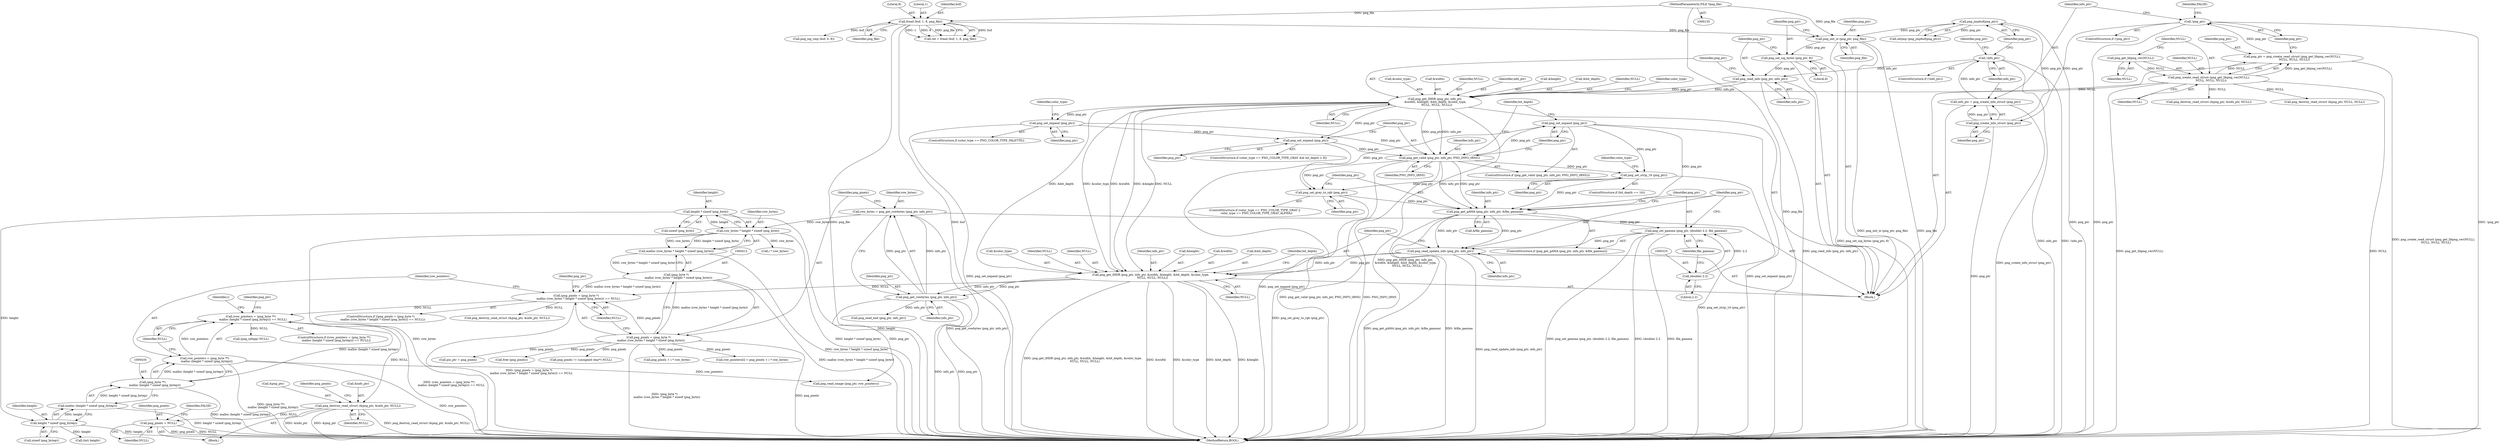 digraph "0_Android_9d4853418ab2f754c2b63e091c29c5529b8b86ca_157@API" {
"1000443" [label="(Call,png_destroy_read_struct (&png_ptr, &info_ptr, NULL))"];
"1000431" [label="(Call,(row_pointers = (png_byte **)\n     malloc (height * sizeof (png_bytep))) == NULL)"];
"1000432" [label="(Call,row_pointers = (png_byte **)\n     malloc (height * sizeof (png_bytep)))"];
"1000434" [label="(Call,(png_byte **)\n     malloc (height * sizeof (png_bytep)))"];
"1000436" [label="(Call,malloc (height * sizeof (png_bytep)))"];
"1000437" [label="(Call,height * sizeof (png_bytep))"];
"1000416" [label="(Call,height * sizeof (png_byte))"];
"1000408" [label="(Call,(png_pixels = (png_byte *)\n     malloc (row_bytes * height * sizeof (png_byte))) == NULL)"];
"1000409" [label="(Call,png_pixels = (png_byte *)\n     malloc (row_bytes * height * sizeof (png_byte)))"];
"1000411" [label="(Call,(png_byte *)\n     malloc (row_bytes * height * sizeof (png_byte)))"];
"1000413" [label="(Call,malloc (row_bytes * height * sizeof (png_byte)))"];
"1000414" [label="(Call,row_bytes * height * sizeof (png_byte))"];
"1000402" [label="(Call,row_bytes = png_get_rowbytes (png_ptr, info_ptr))"];
"1000404" [label="(Call,png_get_rowbytes (png_ptr, info_ptr))"];
"1000316" [label="(Call,png_get_IHDR (png_ptr, info_ptr, &width, &height, &bit_depth, &color_type,\n    NULL, NULL, NULL))"];
"1000313" [label="(Call,png_read_update_info (png_ptr, info_ptr))"];
"1000302" [label="(Call,png_get_gAMA (png_ptr, info_ptr, &file_gamma))"];
"1000283" [label="(Call,png_set_expand (png_ptr))"];
"1000279" [label="(Call,png_get_valid (png_ptr, info_ptr, PNG_INFO_tRNS))"];
"1000266" [label="(Call,png_set_expand (png_ptr))"];
"1000248" [label="(Call,png_get_IHDR (png_ptr, info_ptr,\n &width, &height, &bit_depth, &color_type,\n    NULL, NULL, NULL))"];
"1000245" [label="(Call,png_read_info (png_ptr, info_ptr))"];
"1000242" [label="(Call,png_set_sig_bytes (png_ptr, 8))"];
"1000239" [label="(Call,png_init_io (png_ptr, png_file))"];
"1000228" [label="(Call,png_jmpbuf(png_ptr))"];
"1000213" [label="(Call,png_create_info_struct (png_ptr))"];
"1000207" [label="(Call,!png_ptr)"];
"1000198" [label="(Call,png_ptr = png_create_read_struct (png_get_libpng_ver(NULL),\n     NULL, NULL, NULL))"];
"1000200" [label="(Call,png_create_read_struct (png_get_libpng_ver(NULL),\n     NULL, NULL, NULL))"];
"1000201" [label="(Call,png_get_libpng_ver(NULL))"];
"1000177" [label="(Call,fread (buf, 1, 8, png_file))"];
"1000136" [label="(MethodParameterIn,FILE *png_file)"];
"1000216" [label="(Call,!info_ptr)"];
"1000211" [label="(Call,info_ptr = png_create_info_struct (png_ptr))"];
"1000276" [label="(Call,png_set_expand (png_ptr))"];
"1000299" [label="(Call,png_set_gray_to_rgb (png_ptr))"];
"1000289" [label="(Call,png_set_strip_16 (png_ptr))"];
"1000307" [label="(Call,png_set_gamma (png_ptr, (double) 2.2, file_gamma))"];
"1000309" [label="(Call,(double) 2.2)"];
"1000451" [label="(Call,png_pixels = NULL)"];
"1000249" [label="(Identifier,png_ptr)"];
"1000453" [label="(Identifier,NULL)"];
"1000308" [label="(Identifier,png_ptr)"];
"1000199" [label="(Identifier,png_ptr)"];
"1000243" [label="(Identifier,png_ptr)"];
"1000402" [label="(Call,row_bytes = png_get_rowbytes (png_ptr, info_ptr))"];
"1000180" [label="(Literal,8)"];
"1000449" [label="(Call,free (png_pixels))"];
"1000451" [label="(Call,png_pixels = NULL)"];
"1000207" [label="(Call,!png_ptr)"];
"1000304" [label="(Identifier,info_ptr)"];
"1000487" [label="(Call,(png_infopp) NULL)"];
"1000175" [label="(Call,ret = fread (buf, 1, 8, png_file))"];
"1000313" [label="(Call,png_read_update_info (png_ptr, info_ptr))"];
"1000415" [label="(Identifier,row_bytes)"];
"1000403" [label="(Identifier,row_bytes)"];
"1000271" [label="(Identifier,color_type)"];
"1000444" [label="(Call,&png_ptr)"];
"1000436" [label="(Call,malloc (height * sizeof (png_bytep)))"];
"1000314" [label="(Identifier,png_ptr)"];
"1000309" [label="(Call,(double) 2.2)"];
"1000290" [label="(Identifier,png_ptr)"];
"1000433" [label="(Identifier,row_pointers)"];
"1000285" [label="(ControlStructure,if (bit_depth == 16))"];
"1000307" [label="(Call,png_set_gamma (png_ptr, (double) 2.2, file_gamma))"];
"1000206" [label="(ControlStructure,if (!png_ptr))"];
"1000418" [label="(Call,sizeof (png_byte))"];
"1000479" [label="(Call,png_read_end (png_ptr, info_ptr))"];
"1000437" [label="(Call,height * sizeof (png_bytep))"];
"1000277" [label="(Identifier,png_ptr)"];
"1000455" [label="(Identifier,FALSE)"];
"1000204" [label="(Identifier,NULL)"];
"1000302" [label="(Call,png_get_gAMA (png_ptr, info_ptr, &file_gamma))"];
"1000405" [label="(Identifier,png_ptr)"];
"1000179" [label="(Literal,1)"];
"1000136" [label="(MethodParameterIn,FILE *png_file)"];
"1000266" [label="(Call,png_set_expand (png_ptr))"];
"1000212" [label="(Identifier,info_ptr)"];
"1000205" [label="(Identifier,NULL)"];
"1000413" [label="(Call,malloc (row_bytes * height * sizeof (png_byte)))"];
"1000253" [label="(Call,&height)"];
"1000311" [label="(Literal,2.2)"];
"1000178" [label="(Identifier,buf)"];
"1000319" [label="(Call,&width)"];
"1000255" [label="(Call,&bit_depth)"];
"1000422" [label="(Call,png_destroy_read_struct (&png_ptr, &info_ptr, NULL))"];
"1000323" [label="(Call,&bit_depth)"];
"1000432" [label="(Call,row_pointers = (png_byte **)\n     malloc (height * sizeof (png_bytep)))"];
"1000434" [label="(Call,(png_byte **)\n     malloc (height * sizeof (png_bytep)))"];
"1000227" [label="(Call,setjmp (png_jmpbuf(png_ptr)))"];
"1000450" [label="(Identifier,png_pixels)"];
"1000200" [label="(Call,png_create_read_struct (png_get_libpng_ver(NULL),\n     NULL, NULL, NULL))"];
"1000216" [label="(Call,!info_ptr)"];
"1000246" [label="(Identifier,png_ptr)"];
"1000231" [label="(Call,png_destroy_read_struct (&png_ptr, &info_ptr, NULL))"];
"1000259" [label="(Identifier,NULL)"];
"1000217" [label="(Identifier,info_ptr)"];
"1000280" [label="(Identifier,png_ptr)"];
"1000201" [label="(Call,png_get_libpng_ver(NULL))"];
"1000329" [label="(Identifier,NULL)"];
"1000430" [label="(ControlStructure,if ((row_pointers = (png_byte **)\n     malloc (height * sizeof (png_bytep))) == NULL))"];
"1000438" [label="(Identifier,height)"];
"1000448" [label="(Identifier,NULL)"];
"1000446" [label="(Call,&info_ptr)"];
"1000417" [label="(Identifier,height)"];
"1000268" [label="(ControlStructure,if (color_type == PNG_COLOR_TYPE_GRAY && bit_depth < 8))"];
"1000312" [label="(Identifier,file_gamma)"];
"1000439" [label="(Call,sizeof (png_bytep))"];
"1000443" [label="(Call,png_destroy_read_struct (&png_ptr, &info_ptr, NULL))"];
"1000279" [label="(Call,png_get_valid (png_ptr, info_ptr, PNG_INFO_tRNS))"];
"1000244" [label="(Literal,8)"];
"1000332" [label="(Identifier,bit_depth)"];
"1000315" [label="(Identifier,info_ptr)"];
"1000299" [label="(Call,png_set_gray_to_rgb (png_ptr))"];
"1000221" [label="(Identifier,png_ptr)"];
"1000264" [label="(Identifier,color_type)"];
"1000325" [label="(Call,&color_type)"];
"1000240" [label="(Identifier,png_ptr)"];
"1000141" [label="(Block,)"];
"1000431" [label="(Call,(row_pointers = (png_byte **)\n     malloc (height * sizeof (png_bytep))) == NULL)"];
"1000328" [label="(Identifier,NULL)"];
"1000407" [label="(ControlStructure,if ((png_pixels = (png_byte *)\n     malloc (row_bytes * height * sizeof (png_byte))) == NULL))"];
"1000276" [label="(Call,png_set_expand (png_ptr))"];
"1000300" [label="(Identifier,png_ptr)"];
"1000190" [label="(Call,png_sig_cmp (buf, 0, 8))"];
"1000411" [label="(Call,(png_byte *)\n     malloc (row_bytes * height * sizeof (png_byte)))"];
"1000408" [label="(Call,(png_pixels = (png_byte *)\n     malloc (row_bytes * height * sizeof (png_byte))) == NULL)"];
"1000208" [label="(Identifier,png_ptr)"];
"1000257" [label="(Call,&color_type)"];
"1000211" [label="(Call,info_ptr = png_create_info_struct (png_ptr))"];
"1000406" [label="(Identifier,info_ptr)"];
"1000241" [label="(Identifier,png_file)"];
"1000294" [label="(Identifier,color_type)"];
"1000198" [label="(Call,png_ptr = png_create_read_struct (png_get_libpng_ver(NULL),\n     NULL, NULL, NULL))"];
"1000239" [label="(Call,png_init_io (png_ptr, png_file))"];
"1000210" [label="(Identifier,FALSE)"];
"1000317" [label="(Identifier,png_ptr)"];
"1000442" [label="(Block,)"];
"1000214" [label="(Identifier,png_ptr)"];
"1000203" [label="(Identifier,NULL)"];
"1000177" [label="(Call,fread (buf, 1, 8, png_file))"];
"1000462" [label="(Call,(int) height)"];
"1000316" [label="(Call,png_get_IHDR (png_ptr, info_ptr, &width, &height, &bit_depth, &color_type,\n    NULL, NULL, NULL))"];
"1000202" [label="(Identifier,NULL)"];
"1000248" [label="(Call,png_get_IHDR (png_ptr, info_ptr,\n &width, &height, &bit_depth, &color_type,\n    NULL, NULL, NULL))"];
"1000305" [label="(Call,&file_gamma)"];
"1000420" [label="(Identifier,NULL)"];
"1000773" [label="(Call,png_pixels != (unsigned char*) NULL)"];
"1000327" [label="(Identifier,NULL)"];
"1000452" [label="(Identifier,png_pixels)"];
"1000471" [label="(Call,png_pixels + i * row_bytes)"];
"1000283" [label="(Call,png_set_expand (png_ptr))"];
"1000247" [label="(Identifier,info_ptr)"];
"1000476" [label="(Call,png_read_image (png_ptr, row_pointers))"];
"1000219" [label="(Call,png_destroy_read_struct (&png_ptr, NULL, NULL))"];
"1000410" [label="(Identifier,png_pixels)"];
"1000267" [label="(Identifier,png_ptr)"];
"1000291" [label="(ControlStructure,if (color_type == PNG_COLOR_TYPE_GRAY ||\n    color_type == PNG_COLOR_TYPE_GRAY_ALPHA))"];
"1000303" [label="(Identifier,png_ptr)"];
"1000278" [label="(ControlStructure,if (png_get_valid (png_ptr, info_ptr, PNG_INFO_tRNS)))"];
"1000242" [label="(Call,png_set_sig_bytes (png_ptr, 8))"];
"1000251" [label="(Call,&width)"];
"1000284" [label="(Identifier,png_ptr)"];
"1000213" [label="(Call,png_create_info_struct (png_ptr))"];
"1000424" [label="(Identifier,png_ptr)"];
"1000260" [label="(Identifier,NULL)"];
"1000262" [label="(ControlStructure,if (color_type == PNG_COLOR_TYPE_PALETTE))"];
"1000301" [label="(ControlStructure,if (png_get_gAMA (png_ptr, info_ptr, &file_gamma)))"];
"1000441" [label="(Identifier,NULL)"];
"1000318" [label="(Identifier,info_ptr)"];
"1000281" [label="(Identifier,info_ptr)"];
"1000282" [label="(Identifier,PNG_INFO_tRNS)"];
"1000287" [label="(Identifier,bit_depth)"];
"1000467" [label="(Call,row_pointers[i] = png_pixels + i * row_bytes)"];
"1000598" [label="(Call,pix_ptr = png_pixels)"];
"1000228" [label="(Call,png_jmpbuf(png_ptr))"];
"1000289" [label="(Call,png_set_strip_16 (png_ptr))"];
"1000445" [label="(Identifier,png_ptr)"];
"1000458" [label="(Identifier,i)"];
"1000414" [label="(Call,row_bytes * height * sizeof (png_byte))"];
"1000261" [label="(Identifier,NULL)"];
"1000404" [label="(Call,png_get_rowbytes (png_ptr, info_ptr))"];
"1000321" [label="(Call,&height)"];
"1000245" [label="(Call,png_read_info (png_ptr, info_ptr))"];
"1000181" [label="(Identifier,png_file)"];
"1000250" [label="(Identifier,info_ptr)"];
"1000782" [label="(MethodReturn,BOOL)"];
"1000416" [label="(Call,height * sizeof (png_byte))"];
"1000473" [label="(Call,i * row_bytes)"];
"1000409" [label="(Call,png_pixels = (png_byte *)\n     malloc (row_bytes * height * sizeof (png_byte)))"];
"1000215" [label="(ControlStructure,if (!info_ptr))"];
"1000229" [label="(Identifier,png_ptr)"];
"1000443" -> "1000442"  [label="AST: "];
"1000443" -> "1000448"  [label="CFG: "];
"1000444" -> "1000443"  [label="AST: "];
"1000446" -> "1000443"  [label="AST: "];
"1000448" -> "1000443"  [label="AST: "];
"1000450" -> "1000443"  [label="CFG: "];
"1000443" -> "1000782"  [label="DDG: png_destroy_read_struct (&png_ptr, &info_ptr, NULL)"];
"1000443" -> "1000782"  [label="DDG: &info_ptr"];
"1000443" -> "1000782"  [label="DDG: &png_ptr"];
"1000431" -> "1000443"  [label="DDG: NULL"];
"1000443" -> "1000451"  [label="DDG: NULL"];
"1000431" -> "1000430"  [label="AST: "];
"1000431" -> "1000441"  [label="CFG: "];
"1000432" -> "1000431"  [label="AST: "];
"1000441" -> "1000431"  [label="AST: "];
"1000445" -> "1000431"  [label="CFG: "];
"1000458" -> "1000431"  [label="CFG: "];
"1000431" -> "1000782"  [label="DDG: (row_pointers = (png_byte **)\n     malloc (height * sizeof (png_bytep))) == NULL"];
"1000432" -> "1000431"  [label="DDG: row_pointers"];
"1000434" -> "1000431"  [label="DDG: malloc (height * sizeof (png_bytep))"];
"1000408" -> "1000431"  [label="DDG: NULL"];
"1000431" -> "1000487"  [label="DDG: NULL"];
"1000432" -> "1000434"  [label="CFG: "];
"1000433" -> "1000432"  [label="AST: "];
"1000434" -> "1000432"  [label="AST: "];
"1000441" -> "1000432"  [label="CFG: "];
"1000432" -> "1000782"  [label="DDG: (png_byte **)\n     malloc (height * sizeof (png_bytep))"];
"1000432" -> "1000782"  [label="DDG: row_pointers"];
"1000434" -> "1000432"  [label="DDG: malloc (height * sizeof (png_bytep))"];
"1000432" -> "1000476"  [label="DDG: row_pointers"];
"1000434" -> "1000436"  [label="CFG: "];
"1000435" -> "1000434"  [label="AST: "];
"1000436" -> "1000434"  [label="AST: "];
"1000434" -> "1000782"  [label="DDG: malloc (height * sizeof (png_bytep))"];
"1000436" -> "1000434"  [label="DDG: height * sizeof (png_bytep)"];
"1000436" -> "1000437"  [label="CFG: "];
"1000437" -> "1000436"  [label="AST: "];
"1000436" -> "1000782"  [label="DDG: height * sizeof (png_bytep)"];
"1000437" -> "1000436"  [label="DDG: height"];
"1000437" -> "1000439"  [label="CFG: "];
"1000438" -> "1000437"  [label="AST: "];
"1000439" -> "1000437"  [label="AST: "];
"1000437" -> "1000782"  [label="DDG: height"];
"1000416" -> "1000437"  [label="DDG: height"];
"1000437" -> "1000462"  [label="DDG: height"];
"1000416" -> "1000414"  [label="AST: "];
"1000416" -> "1000418"  [label="CFG: "];
"1000417" -> "1000416"  [label="AST: "];
"1000418" -> "1000416"  [label="AST: "];
"1000414" -> "1000416"  [label="CFG: "];
"1000416" -> "1000782"  [label="DDG: height"];
"1000416" -> "1000414"  [label="DDG: height"];
"1000408" -> "1000407"  [label="AST: "];
"1000408" -> "1000420"  [label="CFG: "];
"1000409" -> "1000408"  [label="AST: "];
"1000420" -> "1000408"  [label="AST: "];
"1000424" -> "1000408"  [label="CFG: "];
"1000433" -> "1000408"  [label="CFG: "];
"1000408" -> "1000782"  [label="DDG: (png_pixels = (png_byte *)\n     malloc (row_bytes * height * sizeof (png_byte))) == NULL"];
"1000409" -> "1000408"  [label="DDG: png_pixels"];
"1000411" -> "1000408"  [label="DDG: malloc (row_bytes * height * sizeof (png_byte))"];
"1000316" -> "1000408"  [label="DDG: NULL"];
"1000408" -> "1000422"  [label="DDG: NULL"];
"1000409" -> "1000411"  [label="CFG: "];
"1000410" -> "1000409"  [label="AST: "];
"1000411" -> "1000409"  [label="AST: "];
"1000420" -> "1000409"  [label="CFG: "];
"1000409" -> "1000782"  [label="DDG: (png_byte *)\n     malloc (row_bytes * height * sizeof (png_byte))"];
"1000409" -> "1000782"  [label="DDG: png_pixels"];
"1000411" -> "1000409"  [label="DDG: malloc (row_bytes * height * sizeof (png_byte))"];
"1000409" -> "1000449"  [label="DDG: png_pixels"];
"1000409" -> "1000467"  [label="DDG: png_pixels"];
"1000409" -> "1000471"  [label="DDG: png_pixels"];
"1000409" -> "1000598"  [label="DDG: png_pixels"];
"1000409" -> "1000773"  [label="DDG: png_pixels"];
"1000411" -> "1000413"  [label="CFG: "];
"1000412" -> "1000411"  [label="AST: "];
"1000413" -> "1000411"  [label="AST: "];
"1000411" -> "1000782"  [label="DDG: malloc (row_bytes * height * sizeof (png_byte))"];
"1000413" -> "1000411"  [label="DDG: row_bytes * height * sizeof (png_byte)"];
"1000413" -> "1000414"  [label="CFG: "];
"1000414" -> "1000413"  [label="AST: "];
"1000413" -> "1000782"  [label="DDG: row_bytes * height * sizeof (png_byte)"];
"1000414" -> "1000413"  [label="DDG: row_bytes"];
"1000414" -> "1000413"  [label="DDG: height * sizeof (png_byte)"];
"1000415" -> "1000414"  [label="AST: "];
"1000414" -> "1000782"  [label="DDG: height * sizeof (png_byte)"];
"1000414" -> "1000782"  [label="DDG: row_bytes"];
"1000402" -> "1000414"  [label="DDG: row_bytes"];
"1000414" -> "1000473"  [label="DDG: row_bytes"];
"1000402" -> "1000141"  [label="AST: "];
"1000402" -> "1000404"  [label="CFG: "];
"1000403" -> "1000402"  [label="AST: "];
"1000404" -> "1000402"  [label="AST: "];
"1000410" -> "1000402"  [label="CFG: "];
"1000402" -> "1000782"  [label="DDG: png_get_rowbytes (png_ptr, info_ptr)"];
"1000404" -> "1000402"  [label="DDG: png_ptr"];
"1000404" -> "1000402"  [label="DDG: info_ptr"];
"1000404" -> "1000406"  [label="CFG: "];
"1000405" -> "1000404"  [label="AST: "];
"1000406" -> "1000404"  [label="AST: "];
"1000404" -> "1000782"  [label="DDG: png_ptr"];
"1000404" -> "1000782"  [label="DDG: info_ptr"];
"1000316" -> "1000404"  [label="DDG: png_ptr"];
"1000316" -> "1000404"  [label="DDG: info_ptr"];
"1000404" -> "1000476"  [label="DDG: png_ptr"];
"1000404" -> "1000479"  [label="DDG: info_ptr"];
"1000316" -> "1000141"  [label="AST: "];
"1000316" -> "1000329"  [label="CFG: "];
"1000317" -> "1000316"  [label="AST: "];
"1000318" -> "1000316"  [label="AST: "];
"1000319" -> "1000316"  [label="AST: "];
"1000321" -> "1000316"  [label="AST: "];
"1000323" -> "1000316"  [label="AST: "];
"1000325" -> "1000316"  [label="AST: "];
"1000327" -> "1000316"  [label="AST: "];
"1000328" -> "1000316"  [label="AST: "];
"1000329" -> "1000316"  [label="AST: "];
"1000332" -> "1000316"  [label="CFG: "];
"1000316" -> "1000782"  [label="DDG: png_get_IHDR (png_ptr, info_ptr, &width, &height, &bit_depth, &color_type,\n    NULL, NULL, NULL)"];
"1000316" -> "1000782"  [label="DDG: &width"];
"1000316" -> "1000782"  [label="DDG: &color_type"];
"1000316" -> "1000782"  [label="DDG: &bit_depth"];
"1000316" -> "1000782"  [label="DDG: &height"];
"1000313" -> "1000316"  [label="DDG: png_ptr"];
"1000313" -> "1000316"  [label="DDG: info_ptr"];
"1000248" -> "1000316"  [label="DDG: &width"];
"1000248" -> "1000316"  [label="DDG: &height"];
"1000248" -> "1000316"  [label="DDG: &bit_depth"];
"1000248" -> "1000316"  [label="DDG: &color_type"];
"1000248" -> "1000316"  [label="DDG: NULL"];
"1000313" -> "1000141"  [label="AST: "];
"1000313" -> "1000315"  [label="CFG: "];
"1000314" -> "1000313"  [label="AST: "];
"1000315" -> "1000313"  [label="AST: "];
"1000317" -> "1000313"  [label="CFG: "];
"1000313" -> "1000782"  [label="DDG: png_read_update_info (png_ptr, info_ptr)"];
"1000302" -> "1000313"  [label="DDG: png_ptr"];
"1000302" -> "1000313"  [label="DDG: info_ptr"];
"1000307" -> "1000313"  [label="DDG: png_ptr"];
"1000302" -> "1000301"  [label="AST: "];
"1000302" -> "1000305"  [label="CFG: "];
"1000303" -> "1000302"  [label="AST: "];
"1000304" -> "1000302"  [label="AST: "];
"1000305" -> "1000302"  [label="AST: "];
"1000308" -> "1000302"  [label="CFG: "];
"1000314" -> "1000302"  [label="CFG: "];
"1000302" -> "1000782"  [label="DDG: &file_gamma"];
"1000302" -> "1000782"  [label="DDG: png_get_gAMA (png_ptr, info_ptr, &file_gamma)"];
"1000283" -> "1000302"  [label="DDG: png_ptr"];
"1000299" -> "1000302"  [label="DDG: png_ptr"];
"1000289" -> "1000302"  [label="DDG: png_ptr"];
"1000279" -> "1000302"  [label="DDG: png_ptr"];
"1000279" -> "1000302"  [label="DDG: info_ptr"];
"1000302" -> "1000307"  [label="DDG: png_ptr"];
"1000283" -> "1000278"  [label="AST: "];
"1000283" -> "1000284"  [label="CFG: "];
"1000284" -> "1000283"  [label="AST: "];
"1000287" -> "1000283"  [label="CFG: "];
"1000283" -> "1000782"  [label="DDG: png_set_expand (png_ptr)"];
"1000279" -> "1000283"  [label="DDG: png_ptr"];
"1000283" -> "1000289"  [label="DDG: png_ptr"];
"1000283" -> "1000299"  [label="DDG: png_ptr"];
"1000279" -> "1000278"  [label="AST: "];
"1000279" -> "1000282"  [label="CFG: "];
"1000280" -> "1000279"  [label="AST: "];
"1000281" -> "1000279"  [label="AST: "];
"1000282" -> "1000279"  [label="AST: "];
"1000284" -> "1000279"  [label="CFG: "];
"1000287" -> "1000279"  [label="CFG: "];
"1000279" -> "1000782"  [label="DDG: PNG_INFO_tRNS"];
"1000279" -> "1000782"  [label="DDG: png_get_valid (png_ptr, info_ptr, PNG_INFO_tRNS)"];
"1000266" -> "1000279"  [label="DDG: png_ptr"];
"1000276" -> "1000279"  [label="DDG: png_ptr"];
"1000248" -> "1000279"  [label="DDG: png_ptr"];
"1000248" -> "1000279"  [label="DDG: info_ptr"];
"1000279" -> "1000289"  [label="DDG: png_ptr"];
"1000279" -> "1000299"  [label="DDG: png_ptr"];
"1000266" -> "1000262"  [label="AST: "];
"1000266" -> "1000267"  [label="CFG: "];
"1000267" -> "1000266"  [label="AST: "];
"1000271" -> "1000266"  [label="CFG: "];
"1000266" -> "1000782"  [label="DDG: png_set_expand (png_ptr)"];
"1000248" -> "1000266"  [label="DDG: png_ptr"];
"1000266" -> "1000276"  [label="DDG: png_ptr"];
"1000248" -> "1000141"  [label="AST: "];
"1000248" -> "1000261"  [label="CFG: "];
"1000249" -> "1000248"  [label="AST: "];
"1000250" -> "1000248"  [label="AST: "];
"1000251" -> "1000248"  [label="AST: "];
"1000253" -> "1000248"  [label="AST: "];
"1000255" -> "1000248"  [label="AST: "];
"1000257" -> "1000248"  [label="AST: "];
"1000259" -> "1000248"  [label="AST: "];
"1000260" -> "1000248"  [label="AST: "];
"1000261" -> "1000248"  [label="AST: "];
"1000264" -> "1000248"  [label="CFG: "];
"1000248" -> "1000782"  [label="DDG: png_get_IHDR (png_ptr, info_ptr,\n &width, &height, &bit_depth, &color_type,\n    NULL, NULL, NULL)"];
"1000245" -> "1000248"  [label="DDG: png_ptr"];
"1000245" -> "1000248"  [label="DDG: info_ptr"];
"1000200" -> "1000248"  [label="DDG: NULL"];
"1000248" -> "1000276"  [label="DDG: png_ptr"];
"1000245" -> "1000141"  [label="AST: "];
"1000245" -> "1000247"  [label="CFG: "];
"1000246" -> "1000245"  [label="AST: "];
"1000247" -> "1000245"  [label="AST: "];
"1000249" -> "1000245"  [label="CFG: "];
"1000245" -> "1000782"  [label="DDG: png_read_info (png_ptr, info_ptr)"];
"1000242" -> "1000245"  [label="DDG: png_ptr"];
"1000216" -> "1000245"  [label="DDG: info_ptr"];
"1000242" -> "1000141"  [label="AST: "];
"1000242" -> "1000244"  [label="CFG: "];
"1000243" -> "1000242"  [label="AST: "];
"1000244" -> "1000242"  [label="AST: "];
"1000246" -> "1000242"  [label="CFG: "];
"1000242" -> "1000782"  [label="DDG: png_set_sig_bytes (png_ptr, 8)"];
"1000239" -> "1000242"  [label="DDG: png_ptr"];
"1000239" -> "1000141"  [label="AST: "];
"1000239" -> "1000241"  [label="CFG: "];
"1000240" -> "1000239"  [label="AST: "];
"1000241" -> "1000239"  [label="AST: "];
"1000243" -> "1000239"  [label="CFG: "];
"1000239" -> "1000782"  [label="DDG: png_init_io (png_ptr, png_file)"];
"1000239" -> "1000782"  [label="DDG: png_file"];
"1000228" -> "1000239"  [label="DDG: png_ptr"];
"1000177" -> "1000239"  [label="DDG: png_file"];
"1000136" -> "1000239"  [label="DDG: png_file"];
"1000228" -> "1000227"  [label="AST: "];
"1000228" -> "1000229"  [label="CFG: "];
"1000229" -> "1000228"  [label="AST: "];
"1000227" -> "1000228"  [label="CFG: "];
"1000228" -> "1000782"  [label="DDG: png_ptr"];
"1000228" -> "1000227"  [label="DDG: png_ptr"];
"1000213" -> "1000228"  [label="DDG: png_ptr"];
"1000213" -> "1000211"  [label="AST: "];
"1000213" -> "1000214"  [label="CFG: "];
"1000214" -> "1000213"  [label="AST: "];
"1000211" -> "1000213"  [label="CFG: "];
"1000213" -> "1000782"  [label="DDG: png_ptr"];
"1000213" -> "1000211"  [label="DDG: png_ptr"];
"1000207" -> "1000213"  [label="DDG: png_ptr"];
"1000207" -> "1000206"  [label="AST: "];
"1000207" -> "1000208"  [label="CFG: "];
"1000208" -> "1000207"  [label="AST: "];
"1000210" -> "1000207"  [label="CFG: "];
"1000212" -> "1000207"  [label="CFG: "];
"1000207" -> "1000782"  [label="DDG: png_ptr"];
"1000207" -> "1000782"  [label="DDG: !png_ptr"];
"1000198" -> "1000207"  [label="DDG: png_ptr"];
"1000198" -> "1000141"  [label="AST: "];
"1000198" -> "1000200"  [label="CFG: "];
"1000199" -> "1000198"  [label="AST: "];
"1000200" -> "1000198"  [label="AST: "];
"1000208" -> "1000198"  [label="CFG: "];
"1000198" -> "1000782"  [label="DDG: png_create_read_struct (png_get_libpng_ver(NULL),\n     NULL, NULL, NULL)"];
"1000200" -> "1000198"  [label="DDG: png_get_libpng_ver(NULL)"];
"1000200" -> "1000198"  [label="DDG: NULL"];
"1000200" -> "1000205"  [label="CFG: "];
"1000201" -> "1000200"  [label="AST: "];
"1000203" -> "1000200"  [label="AST: "];
"1000204" -> "1000200"  [label="AST: "];
"1000205" -> "1000200"  [label="AST: "];
"1000200" -> "1000782"  [label="DDG: png_get_libpng_ver(NULL)"];
"1000200" -> "1000782"  [label="DDG: NULL"];
"1000201" -> "1000200"  [label="DDG: NULL"];
"1000200" -> "1000219"  [label="DDG: NULL"];
"1000200" -> "1000231"  [label="DDG: NULL"];
"1000201" -> "1000202"  [label="CFG: "];
"1000202" -> "1000201"  [label="AST: "];
"1000203" -> "1000201"  [label="CFG: "];
"1000177" -> "1000175"  [label="AST: "];
"1000177" -> "1000181"  [label="CFG: "];
"1000178" -> "1000177"  [label="AST: "];
"1000179" -> "1000177"  [label="AST: "];
"1000180" -> "1000177"  [label="AST: "];
"1000181" -> "1000177"  [label="AST: "];
"1000175" -> "1000177"  [label="CFG: "];
"1000177" -> "1000782"  [label="DDG: buf"];
"1000177" -> "1000782"  [label="DDG: png_file"];
"1000177" -> "1000175"  [label="DDG: buf"];
"1000177" -> "1000175"  [label="DDG: 1"];
"1000177" -> "1000175"  [label="DDG: 8"];
"1000177" -> "1000175"  [label="DDG: png_file"];
"1000136" -> "1000177"  [label="DDG: png_file"];
"1000177" -> "1000190"  [label="DDG: buf"];
"1000136" -> "1000135"  [label="AST: "];
"1000136" -> "1000782"  [label="DDG: png_file"];
"1000216" -> "1000215"  [label="AST: "];
"1000216" -> "1000217"  [label="CFG: "];
"1000217" -> "1000216"  [label="AST: "];
"1000221" -> "1000216"  [label="CFG: "];
"1000229" -> "1000216"  [label="CFG: "];
"1000216" -> "1000782"  [label="DDG: !info_ptr"];
"1000216" -> "1000782"  [label="DDG: info_ptr"];
"1000211" -> "1000216"  [label="DDG: info_ptr"];
"1000211" -> "1000141"  [label="AST: "];
"1000212" -> "1000211"  [label="AST: "];
"1000217" -> "1000211"  [label="CFG: "];
"1000211" -> "1000782"  [label="DDG: png_create_info_struct (png_ptr)"];
"1000276" -> "1000268"  [label="AST: "];
"1000276" -> "1000277"  [label="CFG: "];
"1000277" -> "1000276"  [label="AST: "];
"1000280" -> "1000276"  [label="CFG: "];
"1000276" -> "1000782"  [label="DDG: png_set_expand (png_ptr)"];
"1000299" -> "1000291"  [label="AST: "];
"1000299" -> "1000300"  [label="CFG: "];
"1000300" -> "1000299"  [label="AST: "];
"1000303" -> "1000299"  [label="CFG: "];
"1000299" -> "1000782"  [label="DDG: png_set_gray_to_rgb (png_ptr)"];
"1000289" -> "1000299"  [label="DDG: png_ptr"];
"1000289" -> "1000285"  [label="AST: "];
"1000289" -> "1000290"  [label="CFG: "];
"1000290" -> "1000289"  [label="AST: "];
"1000294" -> "1000289"  [label="CFG: "];
"1000289" -> "1000782"  [label="DDG: png_set_strip_16 (png_ptr)"];
"1000307" -> "1000301"  [label="AST: "];
"1000307" -> "1000312"  [label="CFG: "];
"1000308" -> "1000307"  [label="AST: "];
"1000309" -> "1000307"  [label="AST: "];
"1000312" -> "1000307"  [label="AST: "];
"1000314" -> "1000307"  [label="CFG: "];
"1000307" -> "1000782"  [label="DDG: (double) 2.2"];
"1000307" -> "1000782"  [label="DDG: file_gamma"];
"1000307" -> "1000782"  [label="DDG: png_set_gamma (png_ptr, (double) 2.2, file_gamma)"];
"1000309" -> "1000307"  [label="DDG: 2.2"];
"1000309" -> "1000311"  [label="CFG: "];
"1000310" -> "1000309"  [label="AST: "];
"1000311" -> "1000309"  [label="AST: "];
"1000312" -> "1000309"  [label="CFG: "];
"1000451" -> "1000442"  [label="AST: "];
"1000451" -> "1000453"  [label="CFG: "];
"1000452" -> "1000451"  [label="AST: "];
"1000453" -> "1000451"  [label="AST: "];
"1000455" -> "1000451"  [label="CFG: "];
"1000451" -> "1000782"  [label="DDG: png_pixels"];
"1000451" -> "1000782"  [label="DDG: NULL"];
}
